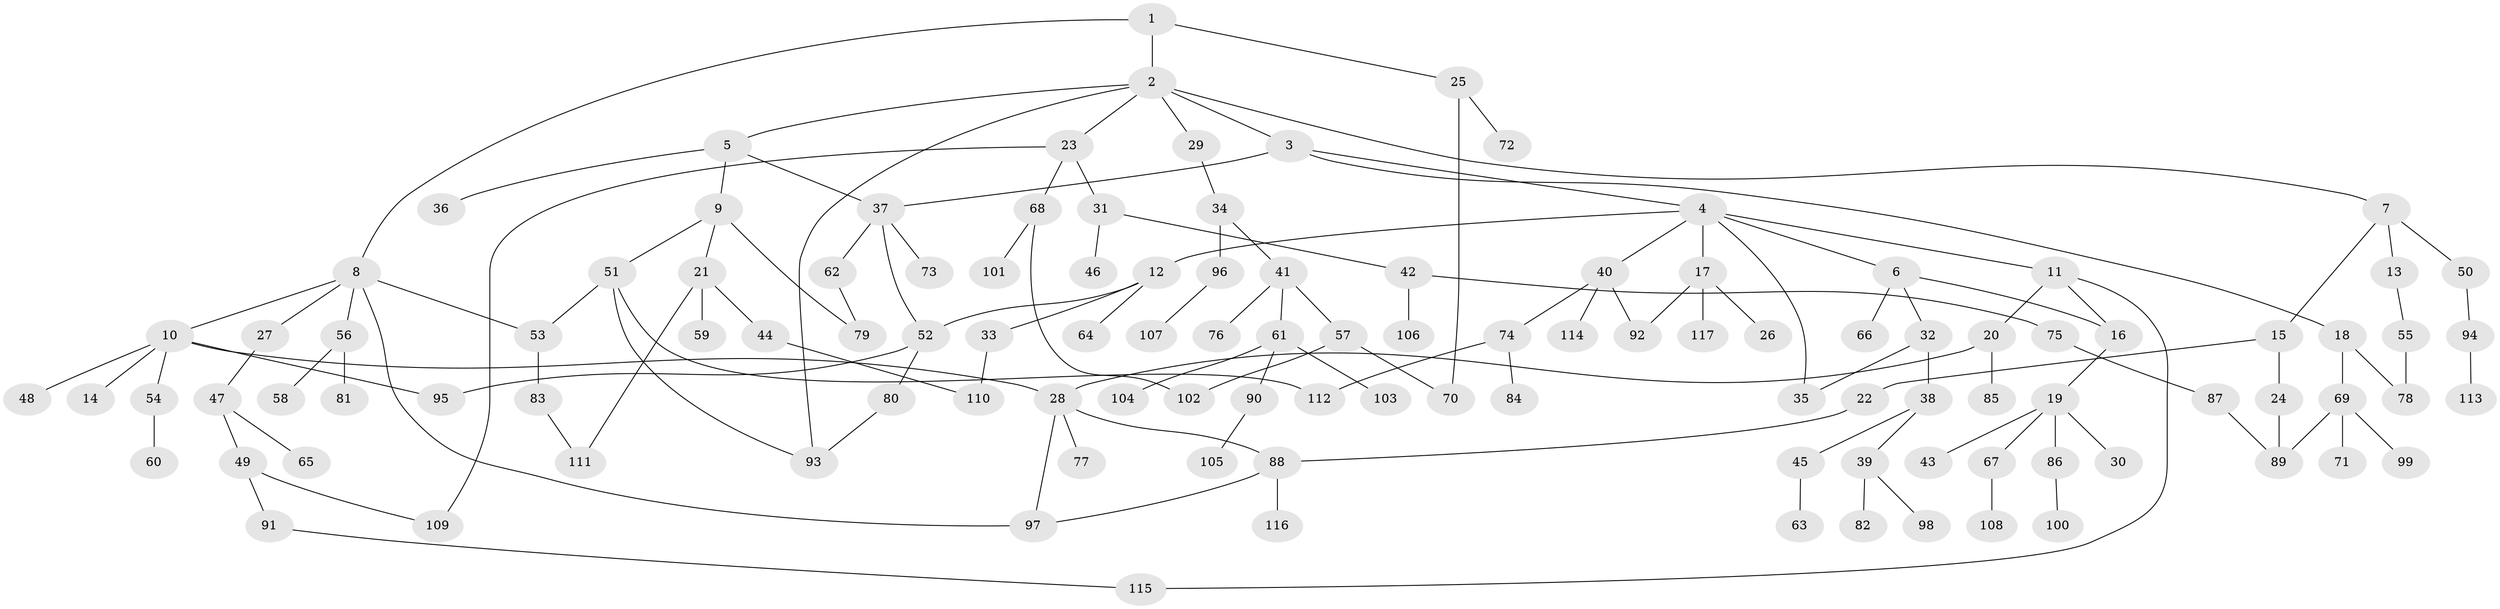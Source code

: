 // coarse degree distribution, {3: 0.25609756097560976, 7: 0.024390243902439025, 4: 0.14634146341463414, 6: 0.012195121951219513, 2: 0.35365853658536583, 5: 0.012195121951219513, 1: 0.1951219512195122}
// Generated by graph-tools (version 1.1) at 2025/36/03/04/25 23:36:03]
// undirected, 117 vertices, 140 edges
graph export_dot {
  node [color=gray90,style=filled];
  1;
  2;
  3;
  4;
  5;
  6;
  7;
  8;
  9;
  10;
  11;
  12;
  13;
  14;
  15;
  16;
  17;
  18;
  19;
  20;
  21;
  22;
  23;
  24;
  25;
  26;
  27;
  28;
  29;
  30;
  31;
  32;
  33;
  34;
  35;
  36;
  37;
  38;
  39;
  40;
  41;
  42;
  43;
  44;
  45;
  46;
  47;
  48;
  49;
  50;
  51;
  52;
  53;
  54;
  55;
  56;
  57;
  58;
  59;
  60;
  61;
  62;
  63;
  64;
  65;
  66;
  67;
  68;
  69;
  70;
  71;
  72;
  73;
  74;
  75;
  76;
  77;
  78;
  79;
  80;
  81;
  82;
  83;
  84;
  85;
  86;
  87;
  88;
  89;
  90;
  91;
  92;
  93;
  94;
  95;
  96;
  97;
  98;
  99;
  100;
  101;
  102;
  103;
  104;
  105;
  106;
  107;
  108;
  109;
  110;
  111;
  112;
  113;
  114;
  115;
  116;
  117;
  1 -- 2;
  1 -- 8;
  1 -- 25;
  2 -- 3;
  2 -- 5;
  2 -- 7;
  2 -- 23;
  2 -- 29;
  2 -- 93;
  3 -- 4;
  3 -- 18;
  3 -- 37;
  4 -- 6;
  4 -- 11;
  4 -- 12;
  4 -- 17;
  4 -- 40;
  4 -- 35;
  5 -- 9;
  5 -- 36;
  5 -- 37;
  6 -- 32;
  6 -- 66;
  6 -- 16;
  7 -- 13;
  7 -- 15;
  7 -- 50;
  8 -- 10;
  8 -- 27;
  8 -- 56;
  8 -- 97;
  8 -- 53;
  9 -- 21;
  9 -- 51;
  9 -- 79;
  10 -- 14;
  10 -- 48;
  10 -- 54;
  10 -- 28;
  10 -- 95;
  11 -- 16;
  11 -- 20;
  11 -- 115;
  12 -- 33;
  12 -- 52;
  12 -- 64;
  13 -- 55;
  15 -- 22;
  15 -- 24;
  16 -- 19;
  17 -- 26;
  17 -- 117;
  17 -- 92;
  18 -- 69;
  18 -- 78;
  19 -- 30;
  19 -- 43;
  19 -- 67;
  19 -- 86;
  20 -- 28;
  20 -- 85;
  21 -- 44;
  21 -- 59;
  21 -- 111;
  22 -- 88;
  23 -- 31;
  23 -- 68;
  23 -- 109;
  24 -- 89;
  25 -- 70;
  25 -- 72;
  27 -- 47;
  28 -- 77;
  28 -- 97;
  28 -- 88;
  29 -- 34;
  31 -- 42;
  31 -- 46;
  32 -- 35;
  32 -- 38;
  33 -- 110;
  34 -- 41;
  34 -- 96;
  37 -- 62;
  37 -- 73;
  37 -- 52;
  38 -- 39;
  38 -- 45;
  39 -- 82;
  39 -- 98;
  40 -- 74;
  40 -- 92;
  40 -- 114;
  41 -- 57;
  41 -- 61;
  41 -- 76;
  42 -- 75;
  42 -- 106;
  44 -- 110;
  45 -- 63;
  47 -- 49;
  47 -- 65;
  49 -- 91;
  49 -- 109;
  50 -- 94;
  51 -- 53;
  51 -- 93;
  51 -- 112;
  52 -- 80;
  52 -- 95;
  53 -- 83;
  54 -- 60;
  55 -- 78;
  56 -- 58;
  56 -- 81;
  57 -- 70;
  57 -- 102;
  61 -- 90;
  61 -- 103;
  61 -- 104;
  62 -- 79;
  67 -- 108;
  68 -- 101;
  68 -- 102;
  69 -- 71;
  69 -- 89;
  69 -- 99;
  74 -- 84;
  74 -- 112;
  75 -- 87;
  80 -- 93;
  83 -- 111;
  86 -- 100;
  87 -- 89;
  88 -- 116;
  88 -- 97;
  90 -- 105;
  91 -- 115;
  94 -- 113;
  96 -- 107;
}
